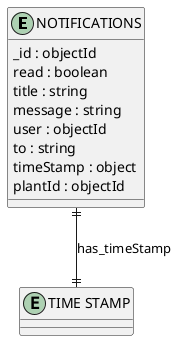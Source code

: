 @startuml NOTIFICATIONS_Diagram

entity "NOTIFICATIONS" as NOTIFICATIONS {
  _id : objectId
  read : boolean
  title : string
  message : string
  user : objectId
  to : string
  timeStamp : object
  plantId : objectId
}

entity "TIME STAMP" as TIME_STAMP {
}

' // Relationships
NOTIFICATIONS ||--|| TIME_STAMP : has_timeStamp
@enduml